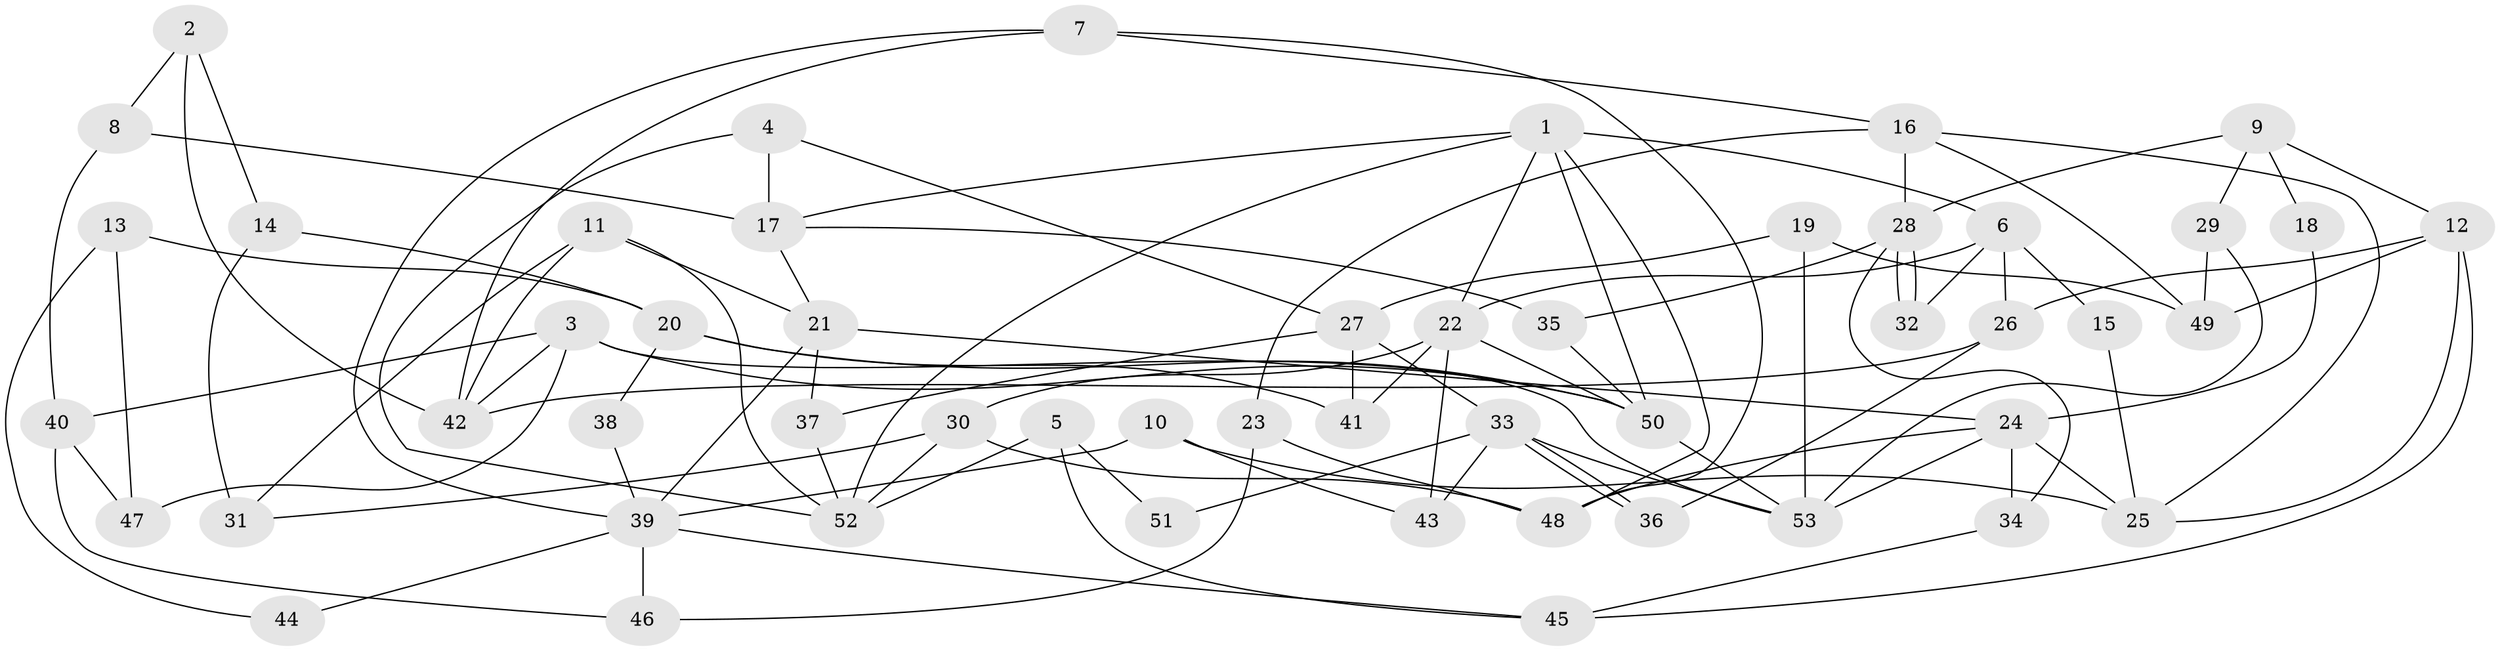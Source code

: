 // coarse degree distribution, {5: 0.2903225806451613, 3: 0.25806451612903225, 11: 0.03225806451612903, 4: 0.06451612903225806, 8: 0.06451612903225806, 2: 0.06451612903225806, 10: 0.03225806451612903, 6: 0.12903225806451613, 7: 0.06451612903225806}
// Generated by graph-tools (version 1.1) at 2025/18/03/04/25 18:18:50]
// undirected, 53 vertices, 106 edges
graph export_dot {
graph [start="1"]
  node [color=gray90,style=filled];
  1;
  2;
  3;
  4;
  5;
  6;
  7;
  8;
  9;
  10;
  11;
  12;
  13;
  14;
  15;
  16;
  17;
  18;
  19;
  20;
  21;
  22;
  23;
  24;
  25;
  26;
  27;
  28;
  29;
  30;
  31;
  32;
  33;
  34;
  35;
  36;
  37;
  38;
  39;
  40;
  41;
  42;
  43;
  44;
  45;
  46;
  47;
  48;
  49;
  50;
  51;
  52;
  53;
  1 -- 22;
  1 -- 48;
  1 -- 6;
  1 -- 17;
  1 -- 50;
  1 -- 52;
  2 -- 42;
  2 -- 14;
  2 -- 8;
  3 -- 50;
  3 -- 53;
  3 -- 40;
  3 -- 42;
  3 -- 47;
  4 -- 17;
  4 -- 52;
  4 -- 27;
  5 -- 45;
  5 -- 52;
  5 -- 51;
  6 -- 26;
  6 -- 15;
  6 -- 22;
  6 -- 32;
  7 -- 39;
  7 -- 42;
  7 -- 16;
  7 -- 48;
  8 -- 17;
  8 -- 40;
  9 -- 28;
  9 -- 12;
  9 -- 18;
  9 -- 29;
  10 -- 39;
  10 -- 43;
  10 -- 25;
  11 -- 52;
  11 -- 21;
  11 -- 31;
  11 -- 42;
  12 -- 49;
  12 -- 45;
  12 -- 25;
  12 -- 26;
  13 -- 47;
  13 -- 20;
  13 -- 44;
  14 -- 20;
  14 -- 31;
  15 -- 25;
  16 -- 25;
  16 -- 23;
  16 -- 28;
  16 -- 49;
  17 -- 21;
  17 -- 35;
  18 -- 24;
  19 -- 53;
  19 -- 49;
  19 -- 27;
  20 -- 41;
  20 -- 50;
  20 -- 38;
  21 -- 24;
  21 -- 37;
  21 -- 39;
  22 -- 50;
  22 -- 30;
  22 -- 41;
  22 -- 43;
  23 -- 48;
  23 -- 46;
  24 -- 53;
  24 -- 25;
  24 -- 34;
  24 -- 48;
  26 -- 42;
  26 -- 36;
  27 -- 33;
  27 -- 37;
  27 -- 41;
  28 -- 32;
  28 -- 32;
  28 -- 34;
  28 -- 35;
  29 -- 53;
  29 -- 49;
  30 -- 48;
  30 -- 31;
  30 -- 52;
  33 -- 36;
  33 -- 36;
  33 -- 43;
  33 -- 51;
  33 -- 53;
  34 -- 45;
  35 -- 50;
  37 -- 52;
  38 -- 39;
  39 -- 46;
  39 -- 44;
  39 -- 45;
  40 -- 46;
  40 -- 47;
  50 -- 53;
}
